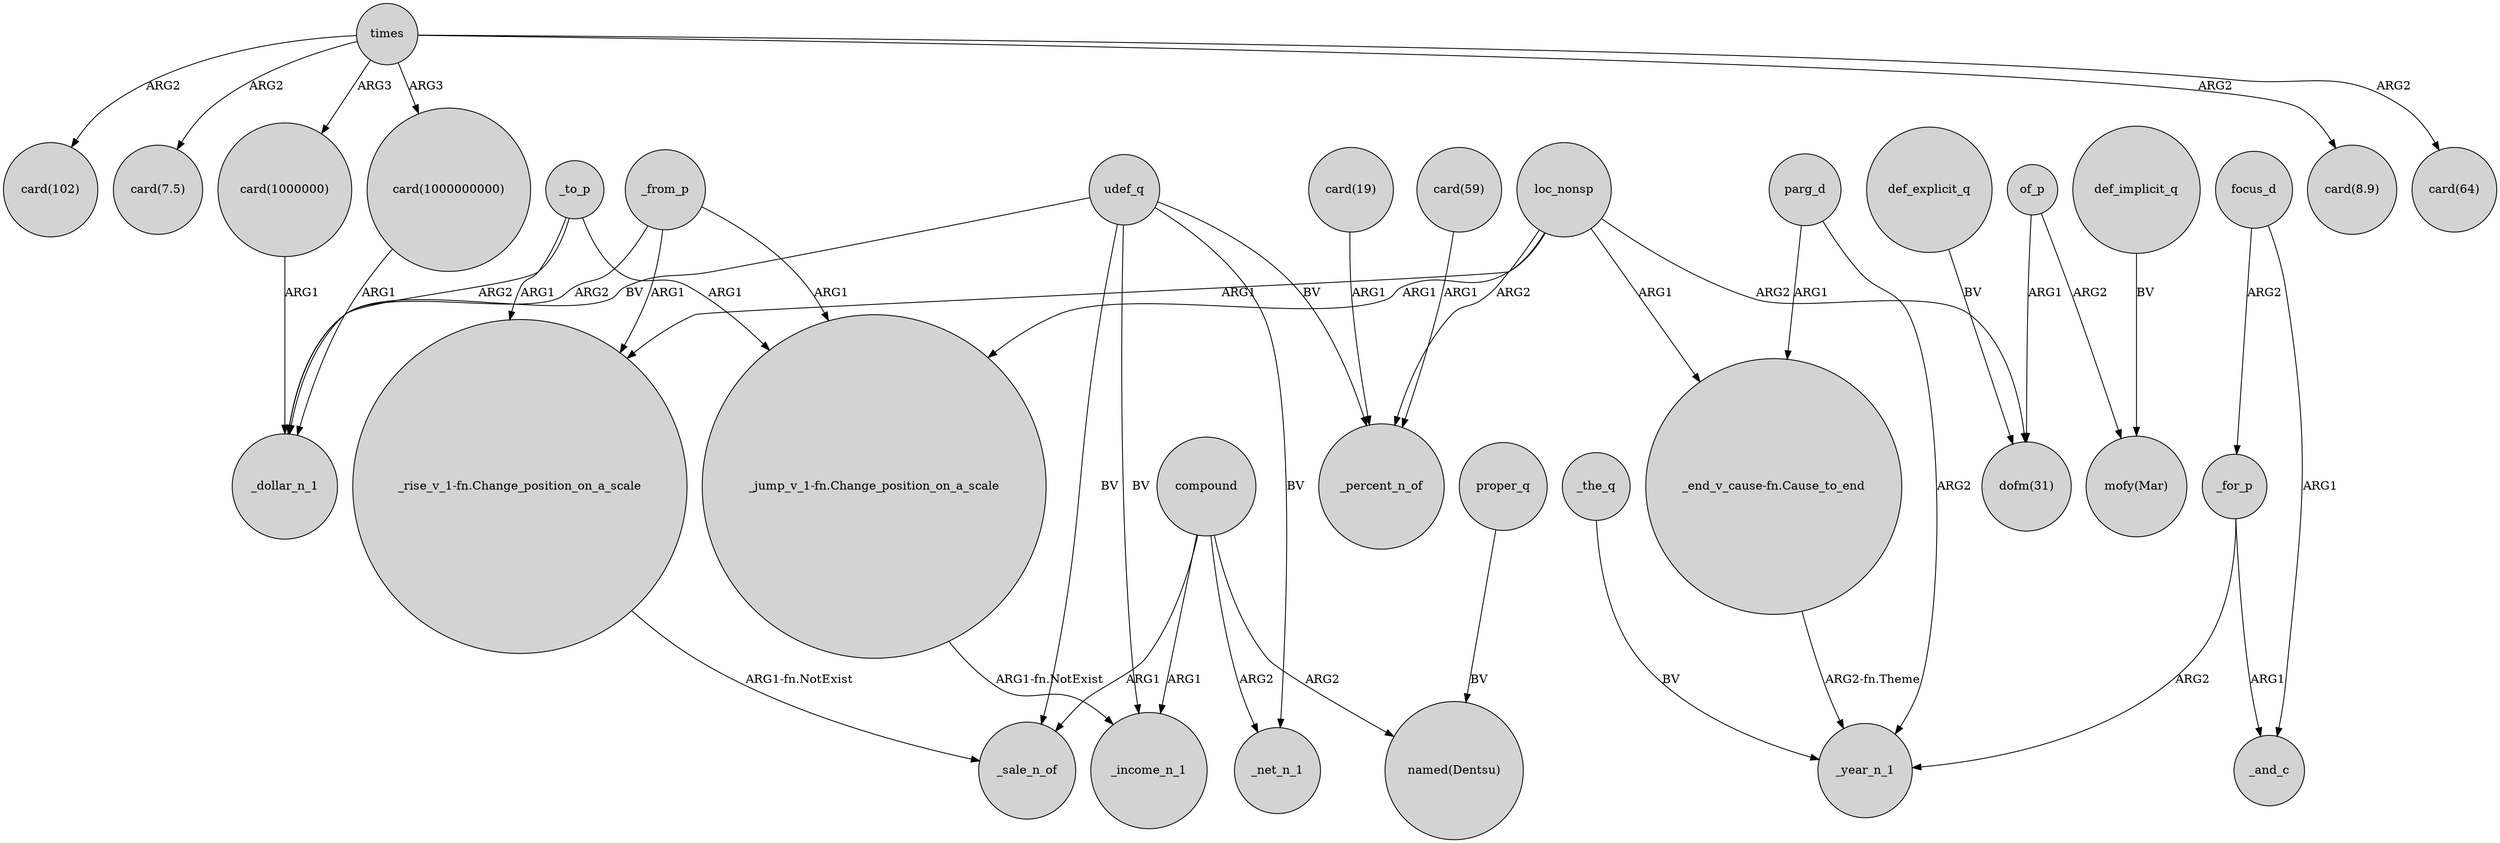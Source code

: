 digraph {
	node [shape=circle style=filled]
	times -> "card(102)" [label=ARG2]
	times -> "card(7.5)" [label=ARG2]
	"card(1000000)" -> _dollar_n_1 [label=ARG1]
	_to_p -> _dollar_n_1 [label=ARG2]
	compound -> _income_n_1 [label=ARG1]
	_for_p -> _year_n_1 [label=ARG2]
	_to_p -> "_jump_v_1-fn.Change_position_on_a_scale" [label=ARG1]
	"_rise_v_1-fn.Change_position_on_a_scale" -> _sale_n_of [label="ARG1-fn.NotExist"]
	"card(19)" -> _percent_n_of [label=ARG1]
	"_end_v_cause-fn.Cause_to_end" -> _year_n_1 [label="ARG2-fn.Theme"]
	parg_d -> _year_n_1 [label=ARG2]
	loc_nonsp -> "dofm(31)" [label=ARG2]
	"_jump_v_1-fn.Change_position_on_a_scale" -> _income_n_1 [label="ARG1-fn.NotExist"]
	def_explicit_q -> "dofm(31)" [label=BV]
	times -> "card(8.9)" [label=ARG2]
	def_implicit_q -> "mofy(Mar)" [label=BV]
	of_p -> "dofm(31)" [label=ARG1]
	focus_d -> _for_p [label=ARG2]
	times -> "card(1000000000)" [label=ARG3]
	udef_q -> _income_n_1 [label=BV]
	compound -> _net_n_1 [label=ARG2]
	times -> "card(1000000)" [label=ARG3]
	loc_nonsp -> "_end_v_cause-fn.Cause_to_end" [label=ARG1]
	loc_nonsp -> _percent_n_of [label=ARG2]
	loc_nonsp -> "_rise_v_1-fn.Change_position_on_a_scale" [label=ARG1]
	parg_d -> "_end_v_cause-fn.Cause_to_end" [label=ARG1]
	times -> "card(64)" [label=ARG2]
	focus_d -> _and_c [label=ARG1]
	_the_q -> _year_n_1 [label=BV]
	udef_q -> _sale_n_of [label=BV]
	of_p -> "mofy(Mar)" [label=ARG2]
	udef_q -> _net_n_1 [label=BV]
	compound -> "named(Dentsu)" [label=ARG2]
	_from_p -> "_jump_v_1-fn.Change_position_on_a_scale" [label=ARG1]
	udef_q -> _percent_n_of [label=BV]
	"card(1000000000)" -> _dollar_n_1 [label=ARG1]
	_from_p -> _dollar_n_1 [label=ARG2]
	proper_q -> "named(Dentsu)" [label=BV]
	_to_p -> "_rise_v_1-fn.Change_position_on_a_scale" [label=ARG1]
	"card(59)" -> _percent_n_of [label=ARG1]
	compound -> _sale_n_of [label=ARG1]
	udef_q -> _dollar_n_1 [label=BV]
	_from_p -> "_rise_v_1-fn.Change_position_on_a_scale" [label=ARG1]
	loc_nonsp -> "_jump_v_1-fn.Change_position_on_a_scale" [label=ARG1]
	_for_p -> _and_c [label=ARG1]
}

